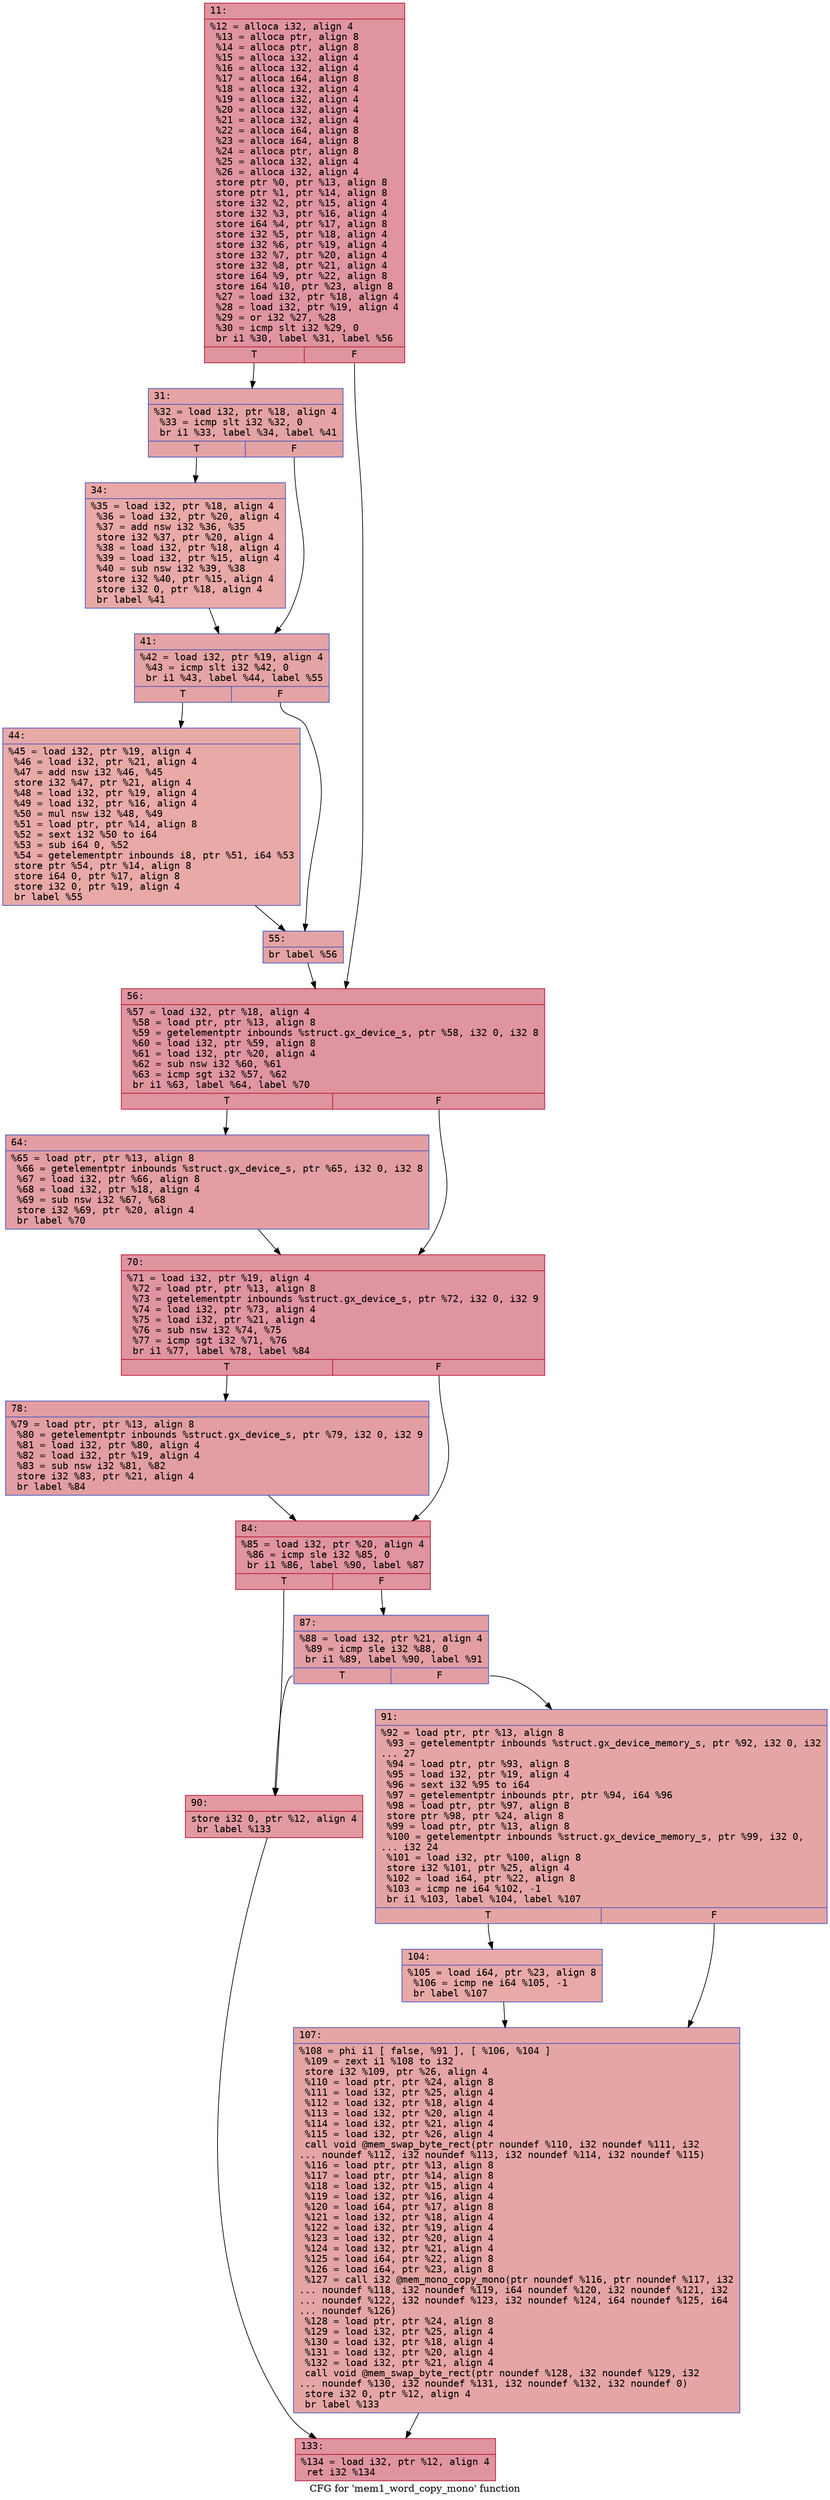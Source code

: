 digraph "CFG for 'mem1_word_copy_mono' function" {
	label="CFG for 'mem1_word_copy_mono' function";

	Node0x6000014e0e60 [shape=record,color="#b70d28ff", style=filled, fillcolor="#b70d2870" fontname="Courier",label="{11:\l|  %12 = alloca i32, align 4\l  %13 = alloca ptr, align 8\l  %14 = alloca ptr, align 8\l  %15 = alloca i32, align 4\l  %16 = alloca i32, align 4\l  %17 = alloca i64, align 8\l  %18 = alloca i32, align 4\l  %19 = alloca i32, align 4\l  %20 = alloca i32, align 4\l  %21 = alloca i32, align 4\l  %22 = alloca i64, align 8\l  %23 = alloca i64, align 8\l  %24 = alloca ptr, align 8\l  %25 = alloca i32, align 4\l  %26 = alloca i32, align 4\l  store ptr %0, ptr %13, align 8\l  store ptr %1, ptr %14, align 8\l  store i32 %2, ptr %15, align 4\l  store i32 %3, ptr %16, align 4\l  store i64 %4, ptr %17, align 8\l  store i32 %5, ptr %18, align 4\l  store i32 %6, ptr %19, align 4\l  store i32 %7, ptr %20, align 4\l  store i32 %8, ptr %21, align 4\l  store i64 %9, ptr %22, align 8\l  store i64 %10, ptr %23, align 8\l  %27 = load i32, ptr %18, align 4\l  %28 = load i32, ptr %19, align 4\l  %29 = or i32 %27, %28\l  %30 = icmp slt i32 %29, 0\l  br i1 %30, label %31, label %56\l|{<s0>T|<s1>F}}"];
	Node0x6000014e0e60:s0 -> Node0x6000014e0eb0[tooltip="11 -> 31\nProbability 37.50%" ];
	Node0x6000014e0e60:s1 -> Node0x6000014e1040[tooltip="11 -> 56\nProbability 62.50%" ];
	Node0x6000014e0eb0 [shape=record,color="#3d50c3ff", style=filled, fillcolor="#c32e3170" fontname="Courier",label="{31:\l|  %32 = load i32, ptr %18, align 4\l  %33 = icmp slt i32 %32, 0\l  br i1 %33, label %34, label %41\l|{<s0>T|<s1>F}}"];
	Node0x6000014e0eb0:s0 -> Node0x6000014e0f00[tooltip="31 -> 34\nProbability 37.50%" ];
	Node0x6000014e0eb0:s1 -> Node0x6000014e0f50[tooltip="31 -> 41\nProbability 62.50%" ];
	Node0x6000014e0f00 [shape=record,color="#3d50c3ff", style=filled, fillcolor="#ca3b3770" fontname="Courier",label="{34:\l|  %35 = load i32, ptr %18, align 4\l  %36 = load i32, ptr %20, align 4\l  %37 = add nsw i32 %36, %35\l  store i32 %37, ptr %20, align 4\l  %38 = load i32, ptr %18, align 4\l  %39 = load i32, ptr %15, align 4\l  %40 = sub nsw i32 %39, %38\l  store i32 %40, ptr %15, align 4\l  store i32 0, ptr %18, align 4\l  br label %41\l}"];
	Node0x6000014e0f00 -> Node0x6000014e0f50[tooltip="34 -> 41\nProbability 100.00%" ];
	Node0x6000014e0f50 [shape=record,color="#3d50c3ff", style=filled, fillcolor="#c32e3170" fontname="Courier",label="{41:\l|  %42 = load i32, ptr %19, align 4\l  %43 = icmp slt i32 %42, 0\l  br i1 %43, label %44, label %55\l|{<s0>T|<s1>F}}"];
	Node0x6000014e0f50:s0 -> Node0x6000014e0fa0[tooltip="41 -> 44\nProbability 37.50%" ];
	Node0x6000014e0f50:s1 -> Node0x6000014e0ff0[tooltip="41 -> 55\nProbability 62.50%" ];
	Node0x6000014e0fa0 [shape=record,color="#3d50c3ff", style=filled, fillcolor="#ca3b3770" fontname="Courier",label="{44:\l|  %45 = load i32, ptr %19, align 4\l  %46 = load i32, ptr %21, align 4\l  %47 = add nsw i32 %46, %45\l  store i32 %47, ptr %21, align 4\l  %48 = load i32, ptr %19, align 4\l  %49 = load i32, ptr %16, align 4\l  %50 = mul nsw i32 %48, %49\l  %51 = load ptr, ptr %14, align 8\l  %52 = sext i32 %50 to i64\l  %53 = sub i64 0, %52\l  %54 = getelementptr inbounds i8, ptr %51, i64 %53\l  store ptr %54, ptr %14, align 8\l  store i64 0, ptr %17, align 8\l  store i32 0, ptr %19, align 4\l  br label %55\l}"];
	Node0x6000014e0fa0 -> Node0x6000014e0ff0[tooltip="44 -> 55\nProbability 100.00%" ];
	Node0x6000014e0ff0 [shape=record,color="#3d50c3ff", style=filled, fillcolor="#c32e3170" fontname="Courier",label="{55:\l|  br label %56\l}"];
	Node0x6000014e0ff0 -> Node0x6000014e1040[tooltip="55 -> 56\nProbability 100.00%" ];
	Node0x6000014e1040 [shape=record,color="#b70d28ff", style=filled, fillcolor="#b70d2870" fontname="Courier",label="{56:\l|  %57 = load i32, ptr %18, align 4\l  %58 = load ptr, ptr %13, align 8\l  %59 = getelementptr inbounds %struct.gx_device_s, ptr %58, i32 0, i32 8\l  %60 = load i32, ptr %59, align 8\l  %61 = load i32, ptr %20, align 4\l  %62 = sub nsw i32 %60, %61\l  %63 = icmp sgt i32 %57, %62\l  br i1 %63, label %64, label %70\l|{<s0>T|<s1>F}}"];
	Node0x6000014e1040:s0 -> Node0x6000014e1090[tooltip="56 -> 64\nProbability 50.00%" ];
	Node0x6000014e1040:s1 -> Node0x6000014e10e0[tooltip="56 -> 70\nProbability 50.00%" ];
	Node0x6000014e1090 [shape=record,color="#3d50c3ff", style=filled, fillcolor="#be242e70" fontname="Courier",label="{64:\l|  %65 = load ptr, ptr %13, align 8\l  %66 = getelementptr inbounds %struct.gx_device_s, ptr %65, i32 0, i32 8\l  %67 = load i32, ptr %66, align 8\l  %68 = load i32, ptr %18, align 4\l  %69 = sub nsw i32 %67, %68\l  store i32 %69, ptr %20, align 4\l  br label %70\l}"];
	Node0x6000014e1090 -> Node0x6000014e10e0[tooltip="64 -> 70\nProbability 100.00%" ];
	Node0x6000014e10e0 [shape=record,color="#b70d28ff", style=filled, fillcolor="#b70d2870" fontname="Courier",label="{70:\l|  %71 = load i32, ptr %19, align 4\l  %72 = load ptr, ptr %13, align 8\l  %73 = getelementptr inbounds %struct.gx_device_s, ptr %72, i32 0, i32 9\l  %74 = load i32, ptr %73, align 4\l  %75 = load i32, ptr %21, align 4\l  %76 = sub nsw i32 %74, %75\l  %77 = icmp sgt i32 %71, %76\l  br i1 %77, label %78, label %84\l|{<s0>T|<s1>F}}"];
	Node0x6000014e10e0:s0 -> Node0x6000014e1130[tooltip="70 -> 78\nProbability 50.00%" ];
	Node0x6000014e10e0:s1 -> Node0x6000014e1180[tooltip="70 -> 84\nProbability 50.00%" ];
	Node0x6000014e1130 [shape=record,color="#3d50c3ff", style=filled, fillcolor="#be242e70" fontname="Courier",label="{78:\l|  %79 = load ptr, ptr %13, align 8\l  %80 = getelementptr inbounds %struct.gx_device_s, ptr %79, i32 0, i32 9\l  %81 = load i32, ptr %80, align 4\l  %82 = load i32, ptr %19, align 4\l  %83 = sub nsw i32 %81, %82\l  store i32 %83, ptr %21, align 4\l  br label %84\l}"];
	Node0x6000014e1130 -> Node0x6000014e1180[tooltip="78 -> 84\nProbability 100.00%" ];
	Node0x6000014e1180 [shape=record,color="#b70d28ff", style=filled, fillcolor="#b70d2870" fontname="Courier",label="{84:\l|  %85 = load i32, ptr %20, align 4\l  %86 = icmp sle i32 %85, 0\l  br i1 %86, label %90, label %87\l|{<s0>T|<s1>F}}"];
	Node0x6000014e1180:s0 -> Node0x6000014e1220[tooltip="84 -> 90\nProbability 50.00%" ];
	Node0x6000014e1180:s1 -> Node0x6000014e11d0[tooltip="84 -> 87\nProbability 50.00%" ];
	Node0x6000014e11d0 [shape=record,color="#3d50c3ff", style=filled, fillcolor="#be242e70" fontname="Courier",label="{87:\l|  %88 = load i32, ptr %21, align 4\l  %89 = icmp sle i32 %88, 0\l  br i1 %89, label %90, label %91\l|{<s0>T|<s1>F}}"];
	Node0x6000014e11d0:s0 -> Node0x6000014e1220[tooltip="87 -> 90\nProbability 50.00%" ];
	Node0x6000014e11d0:s1 -> Node0x6000014e1270[tooltip="87 -> 91\nProbability 50.00%" ];
	Node0x6000014e1220 [shape=record,color="#b70d28ff", style=filled, fillcolor="#bb1b2c70" fontname="Courier",label="{90:\l|  store i32 0, ptr %12, align 4\l  br label %133\l}"];
	Node0x6000014e1220 -> Node0x6000014e1360[tooltip="90 -> 133\nProbability 100.00%" ];
	Node0x6000014e1270 [shape=record,color="#3d50c3ff", style=filled, fillcolor="#c5333470" fontname="Courier",label="{91:\l|  %92 = load ptr, ptr %13, align 8\l  %93 = getelementptr inbounds %struct.gx_device_memory_s, ptr %92, i32 0, i32\l... 27\l  %94 = load ptr, ptr %93, align 8\l  %95 = load i32, ptr %19, align 4\l  %96 = sext i32 %95 to i64\l  %97 = getelementptr inbounds ptr, ptr %94, i64 %96\l  %98 = load ptr, ptr %97, align 8\l  store ptr %98, ptr %24, align 8\l  %99 = load ptr, ptr %13, align 8\l  %100 = getelementptr inbounds %struct.gx_device_memory_s, ptr %99, i32 0,\l... i32 24\l  %101 = load i32, ptr %100, align 8\l  store i32 %101, ptr %25, align 4\l  %102 = load i64, ptr %22, align 8\l  %103 = icmp ne i64 %102, -1\l  br i1 %103, label %104, label %107\l|{<s0>T|<s1>F}}"];
	Node0x6000014e1270:s0 -> Node0x6000014e12c0[tooltip="91 -> 104\nProbability 62.50%" ];
	Node0x6000014e1270:s1 -> Node0x6000014e1310[tooltip="91 -> 107\nProbability 37.50%" ];
	Node0x6000014e12c0 [shape=record,color="#3d50c3ff", style=filled, fillcolor="#ca3b3770" fontname="Courier",label="{104:\l|  %105 = load i64, ptr %23, align 8\l  %106 = icmp ne i64 %105, -1\l  br label %107\l}"];
	Node0x6000014e12c0 -> Node0x6000014e1310[tooltip="104 -> 107\nProbability 100.00%" ];
	Node0x6000014e1310 [shape=record,color="#3d50c3ff", style=filled, fillcolor="#c5333470" fontname="Courier",label="{107:\l|  %108 = phi i1 [ false, %91 ], [ %106, %104 ]\l  %109 = zext i1 %108 to i32\l  store i32 %109, ptr %26, align 4\l  %110 = load ptr, ptr %24, align 8\l  %111 = load i32, ptr %25, align 4\l  %112 = load i32, ptr %18, align 4\l  %113 = load i32, ptr %20, align 4\l  %114 = load i32, ptr %21, align 4\l  %115 = load i32, ptr %26, align 4\l  call void @mem_swap_byte_rect(ptr noundef %110, i32 noundef %111, i32\l... noundef %112, i32 noundef %113, i32 noundef %114, i32 noundef %115)\l  %116 = load ptr, ptr %13, align 8\l  %117 = load ptr, ptr %14, align 8\l  %118 = load i32, ptr %15, align 4\l  %119 = load i32, ptr %16, align 4\l  %120 = load i64, ptr %17, align 8\l  %121 = load i32, ptr %18, align 4\l  %122 = load i32, ptr %19, align 4\l  %123 = load i32, ptr %20, align 4\l  %124 = load i32, ptr %21, align 4\l  %125 = load i64, ptr %22, align 8\l  %126 = load i64, ptr %23, align 8\l  %127 = call i32 @mem_mono_copy_mono(ptr noundef %116, ptr noundef %117, i32\l... noundef %118, i32 noundef %119, i64 noundef %120, i32 noundef %121, i32\l... noundef %122, i32 noundef %123, i32 noundef %124, i64 noundef %125, i64\l... noundef %126)\l  %128 = load ptr, ptr %24, align 8\l  %129 = load i32, ptr %25, align 4\l  %130 = load i32, ptr %18, align 4\l  %131 = load i32, ptr %20, align 4\l  %132 = load i32, ptr %21, align 4\l  call void @mem_swap_byte_rect(ptr noundef %128, i32 noundef %129, i32\l... noundef %130, i32 noundef %131, i32 noundef %132, i32 noundef 0)\l  store i32 0, ptr %12, align 4\l  br label %133\l}"];
	Node0x6000014e1310 -> Node0x6000014e1360[tooltip="107 -> 133\nProbability 100.00%" ];
	Node0x6000014e1360 [shape=record,color="#b70d28ff", style=filled, fillcolor="#b70d2870" fontname="Courier",label="{133:\l|  %134 = load i32, ptr %12, align 4\l  ret i32 %134\l}"];
}
